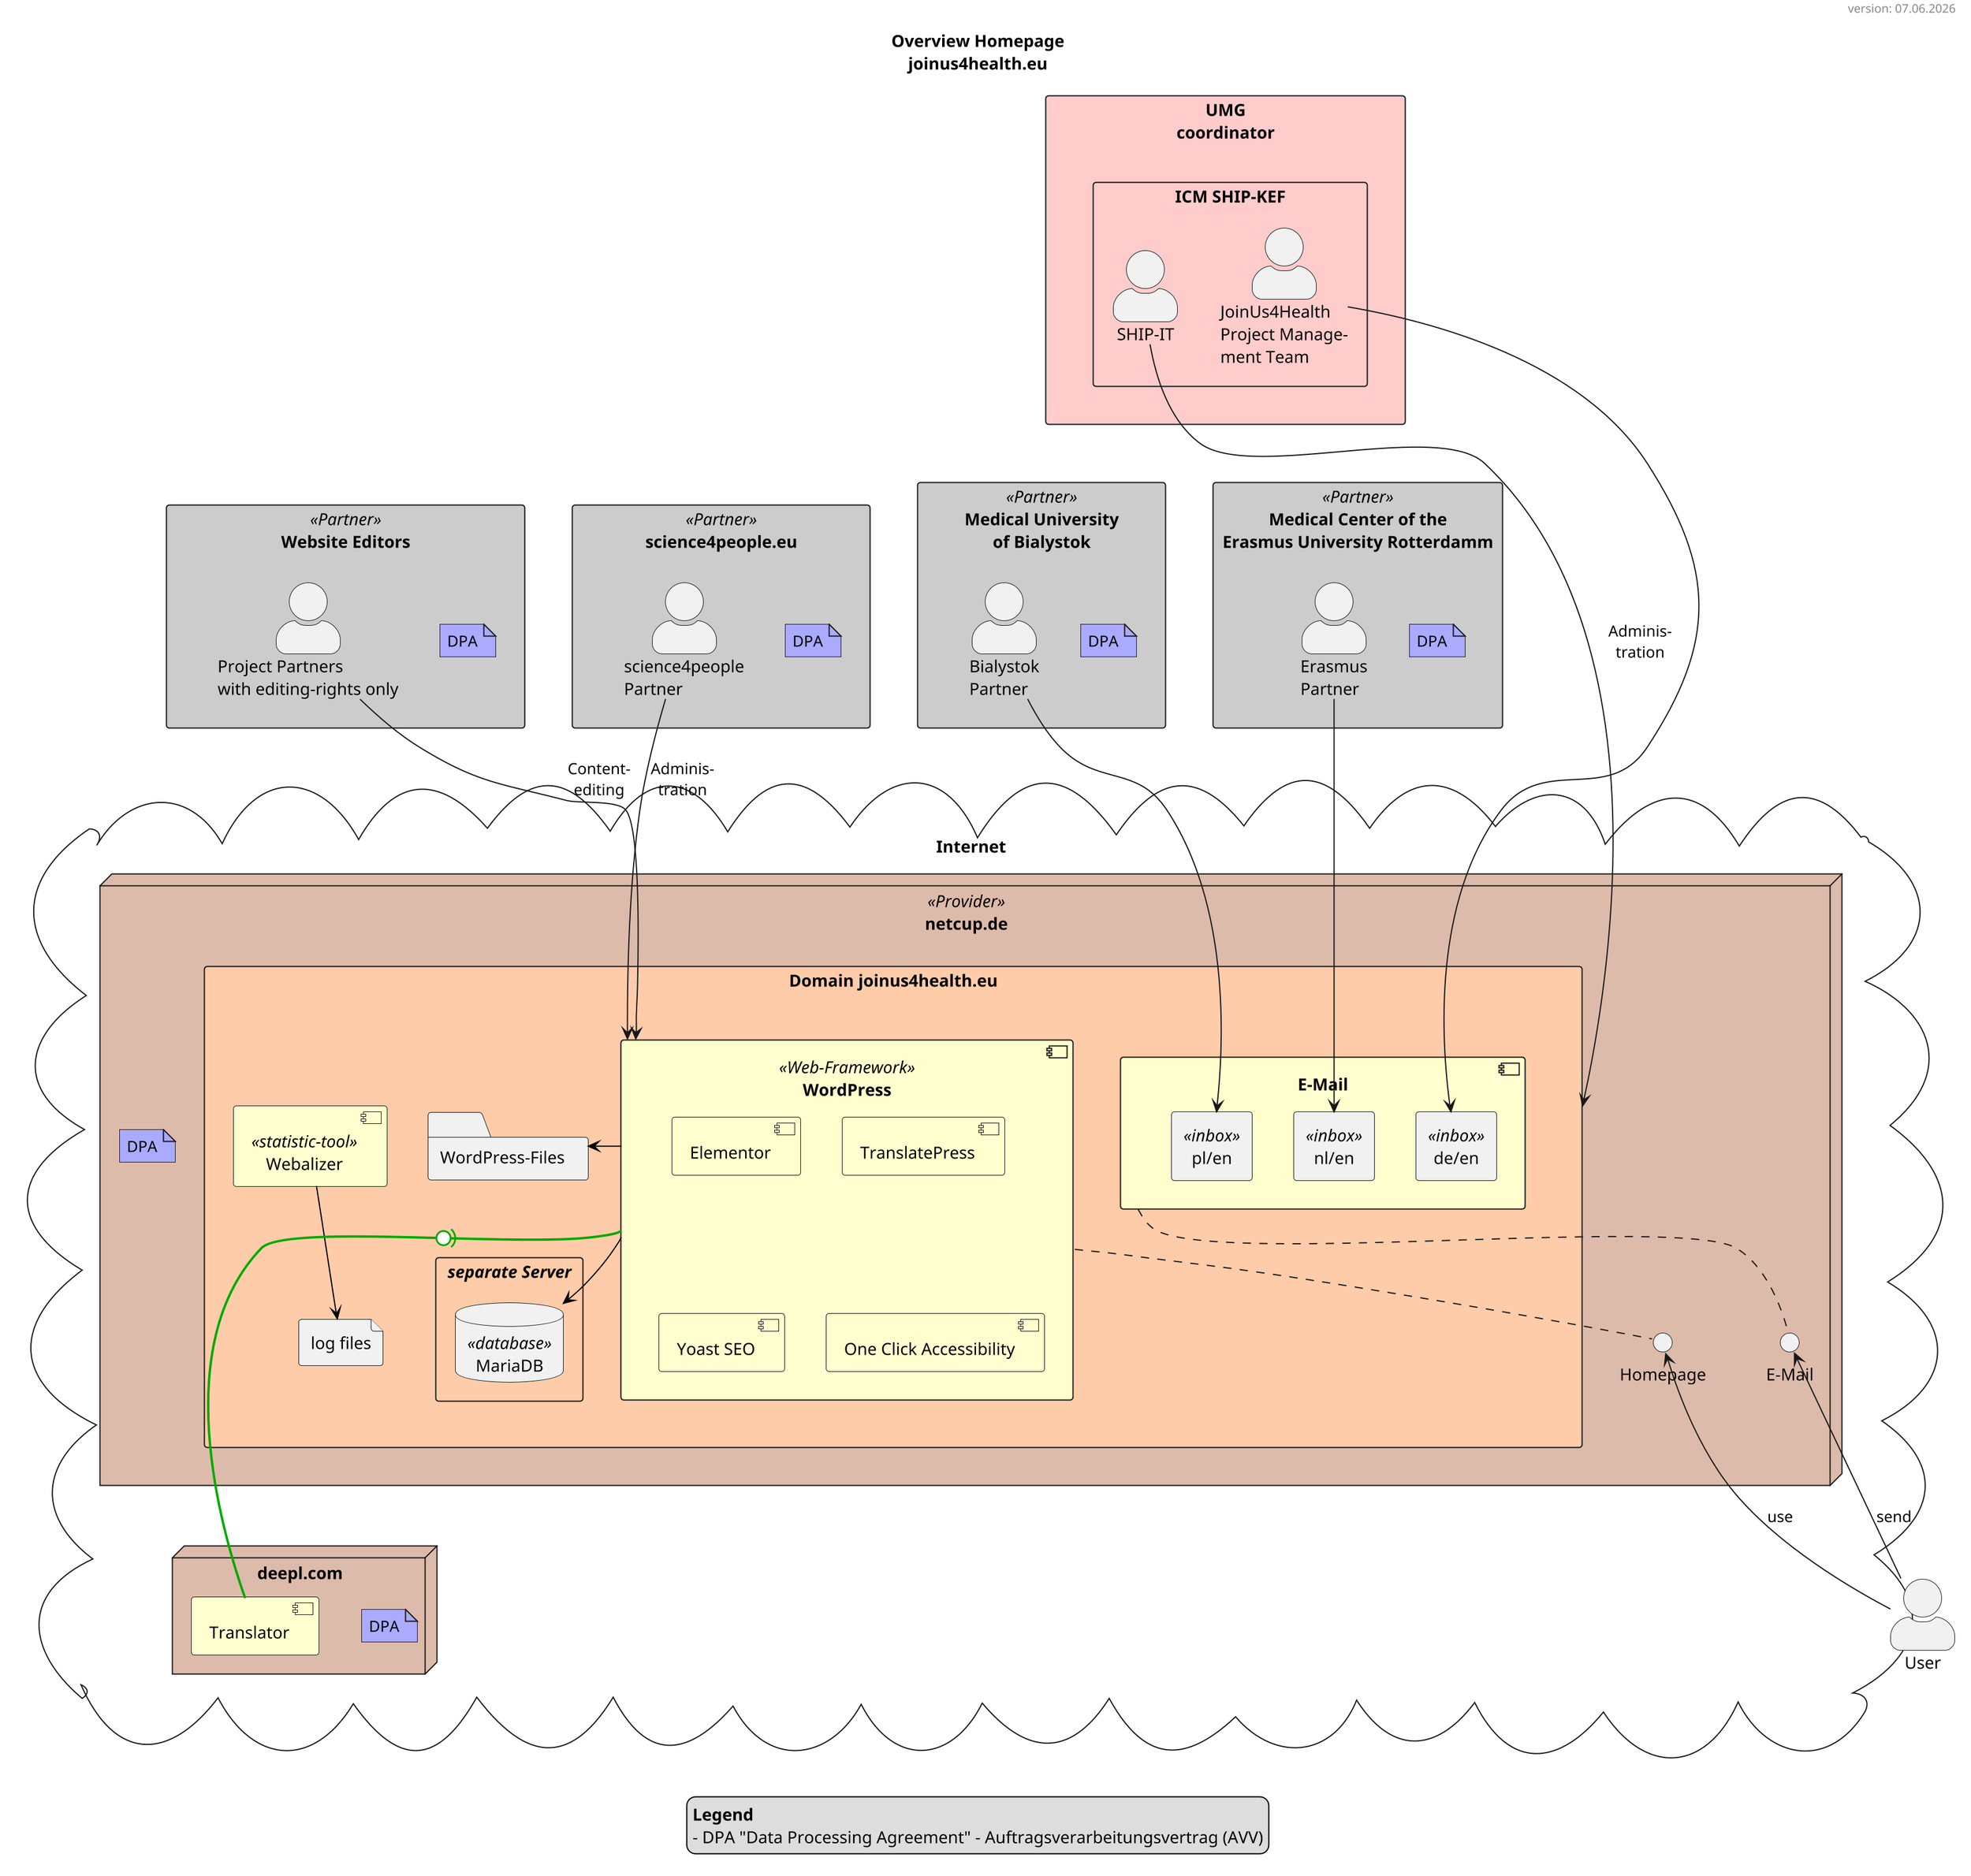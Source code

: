 @startuml

skinparam shadowing false
scale 2

title: Overview Homepage\njoinus4health.eu
header version: %date("dd.MM.yyyy")

skinparam actorStyle awesome
skinparam rectangleBackgroundColor<<Partner>> #cccccc
skinparam componentBackgroundColor #fefece

legend
**Legend**
- DPA "Data Processing Agreement" - Auftragsverarbeitungsvertrag (AVV)
end legend

!define DPA(_name)   note "DPA" as _name #aaaaff

actor "User" as user

rectangle "UMG\ncoordinator" as umg #ffcccc {
    rectangle "ICM SHIP-KEF" {
        actor "SHIP-IT" as ship
        actor "JoinUs4Health\nProject Manage-\nment Team" as umg_team
    }
}

rectangle "Website Editors" <<Partner>> as editors {
    DPA(dpa_editors)
    actor "Project Partners\nwith editing-rights only" as editor_partner
}

rectangle "science4people.eu" <<Partner>> as s4p {
    DPA(dpa_s4p)
    actor "science4people\nPartner" as s4p_partner
}

rectangle "Medical University\nof Bialystok" <<Partner>> as bi {
    DPA(dpa_bia)
    actor "Bialystok\nPartner" as bi_partner
}

rectangle "Medical Center of the\nErasmus University Rotterdamm" <<Partner>> as erasmus {
    DPA(dpa_era)
    actor "Erasmus\nPartner" as erasmus_partner
}

cloud "Internet" {
    node "netcup.de" <<Provider>> as netcup #ddbbaa {
        DPA(dpa_netcup)
        rectangle "Domain joinus4health.eu" as webspace #ffccaa {
            component "WordPress" <<Web-Framework>> as wp {
                component "Elementor"
                component "TranslatePress"
                component "Yoast SEO"
                component "One Click Accessibility"
            }
            rectangle "//separate Server//" {
                database "MariaDB" <<database>> as my
            }
            folder "WordPress-Files" as wpfolder
            file "log files" as log
            component "Webalizer" <<statistic-tool>> as stats
            component "E-Mail" as email {
                rectangle "de/en" <<inbox>> as e_de
                rectangle "pl/en" <<inbox>> as e_pl
                rectangle "nl/en" <<inbox>> as e_nl
            }
            wp --> my           #black
            wp -l-> wpfolder    #black
            stats --> log       #black
        }
        interface "Homepage" as i_web
        interface "E-Mail" as i_mail
        i_web .u. wp
        i_mail .u. email
    }
    node "deepl.com" as deepl #ddbbaa {
        DPA(dpa_deepl)
        component "Translator" as deepl_trans
    }
    wp     =(0==     deepl_trans #00aa00
}

umg -[hidden]-  editors
umg -[hidden]-  s4p
umg -[hidden]-  bi
umg -[hidden]-  erasmus

ship            -->     webspace    : Adminis-\ntration
s4p_partner     -->     wp          : Adminis-\ntration
editor_partner  -->     wp          : Content-\nediting

umg_team        --> e_de
bi_partner      --> e_pl
erasmus_partner --> e_nl

user    -u-> i_web      : use
user    -u-> i_mail     : send

@enduml
